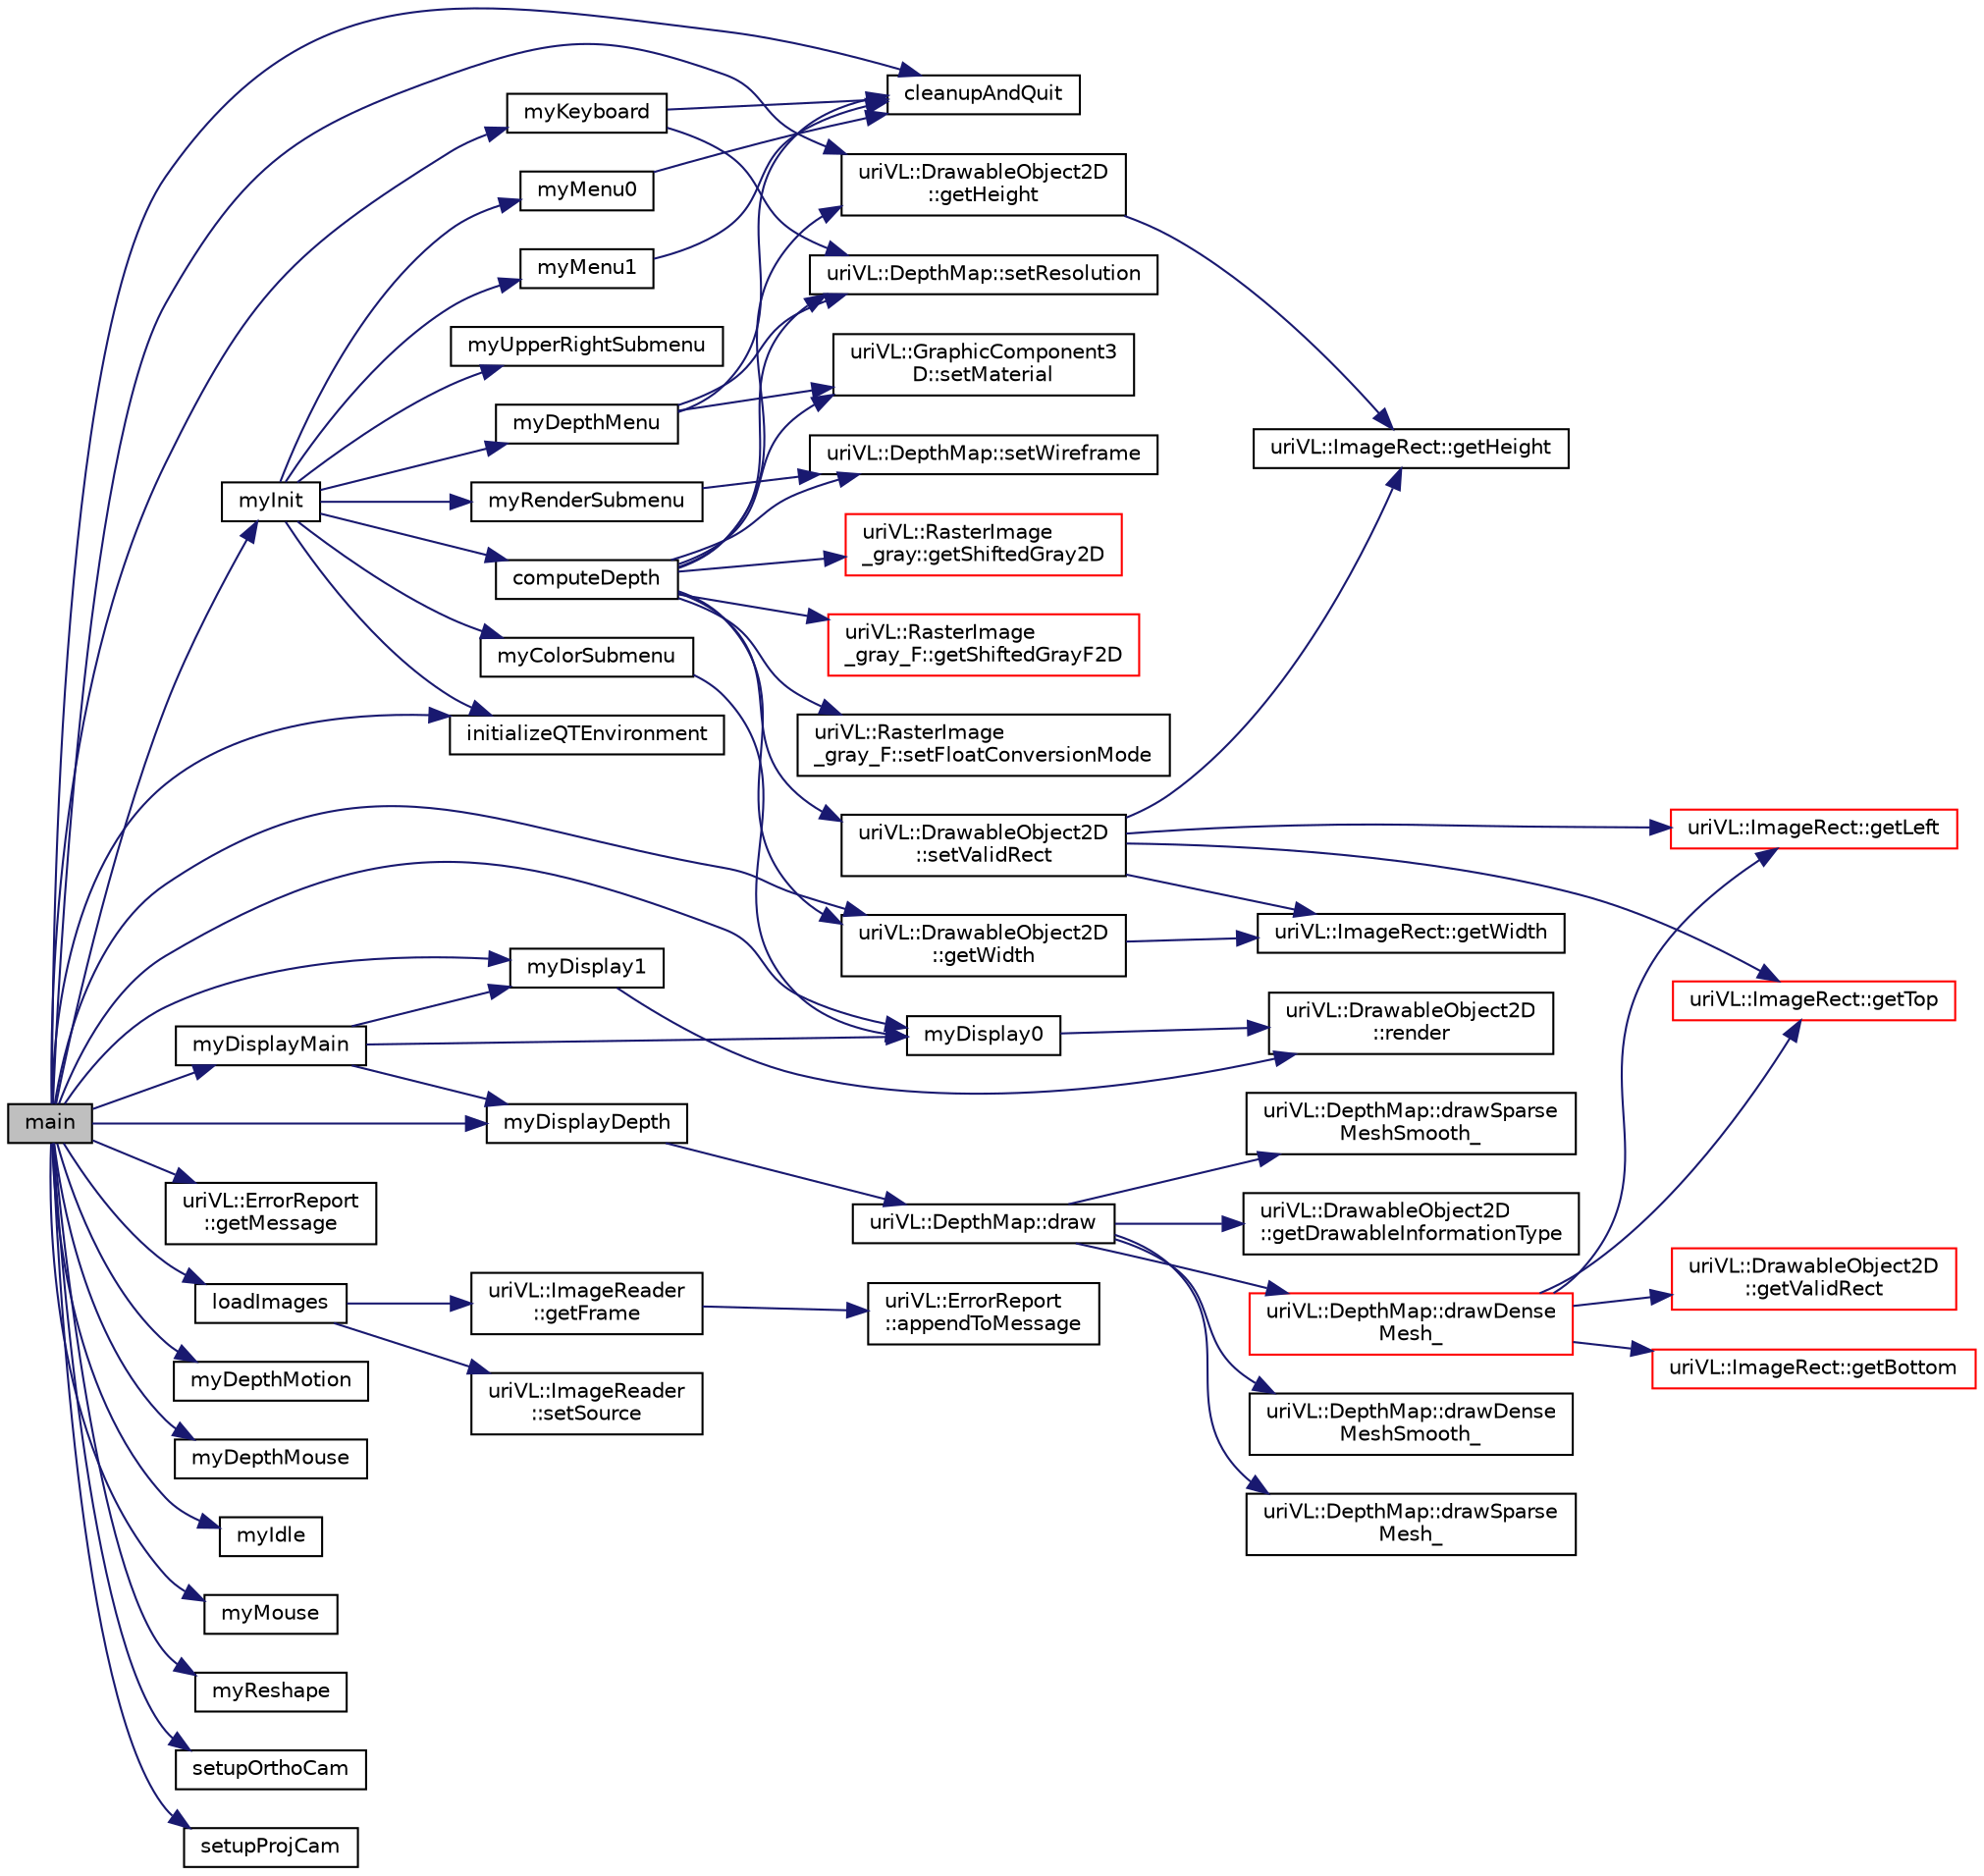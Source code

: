 digraph "main"
{
  edge [fontname="Helvetica",fontsize="10",labelfontname="Helvetica",labelfontsize="10"];
  node [fontname="Helvetica",fontsize="10",shape=record];
  rankdir="LR";
  Node1 [label="main",height=0.2,width=0.4,color="black", fillcolor="grey75", style="filled", fontcolor="black"];
  Node1 -> Node2 [color="midnightblue",fontsize="10",style="solid",fontname="Helvetica"];
  Node2 [label="cleanupAndQuit",height=0.2,width=0.4,color="black", fillcolor="white", style="filled",URL="$main__stereo_8cpp.html#ab5774c0c168c63ad4c75e9bf6f09e72b"];
  Node1 -> Node3 [color="midnightblue",fontsize="10",style="solid",fontname="Helvetica"];
  Node3 [label="uriVL::DrawableObject2D\l::getHeight",height=0.2,width=0.4,color="black", fillcolor="white", style="filled",URL="$classuriVL_1_1DrawableObject2D.html#a0fa48af9667c5a4b53bd2a9bf0eea240",tooltip="Returns the number of rows for the image. "];
  Node3 -> Node4 [color="midnightblue",fontsize="10",style="solid",fontname="Helvetica"];
  Node4 [label="uriVL::ImageRect::getHeight",height=0.2,width=0.4,color="black", fillcolor="white", style="filled",URL="$classuriVL_1_1ImageRect.html#aa757d85ab5d5230bc0ca53f5960e14f3",tooltip="Returns the height of the rectangle. "];
  Node1 -> Node5 [color="midnightblue",fontsize="10",style="solid",fontname="Helvetica"];
  Node5 [label="uriVL::ErrorReport\l::getMessage",height=0.2,width=0.4,color="black", fillcolor="white", style="filled",URL="$classuriVL_1_1ErrorReport.html#ab0e9a629dc8d1342f8c6078e5d5b2a1d",tooltip="When you call this, you&#39;re responsible for delete[]&#39;ing the returned pointer. "];
  Node1 -> Node6 [color="midnightblue",fontsize="10",style="solid",fontname="Helvetica"];
  Node6 [label="uriVL::DrawableObject2D\l::getWidth",height=0.2,width=0.4,color="black", fillcolor="white", style="filled",URL="$classuriVL_1_1DrawableObject2D.html#a01127dbd10a99cdbb7596e48539068c9",tooltip="Returns the number of columns for the image. "];
  Node6 -> Node7 [color="midnightblue",fontsize="10",style="solid",fontname="Helvetica"];
  Node7 [label="uriVL::ImageRect::getWidth",height=0.2,width=0.4,color="black", fillcolor="white", style="filled",URL="$classuriVL_1_1ImageRect.html#a1081dc6f638b33ebf30d0a43d51289ef",tooltip="Returns the width of the rectangle. "];
  Node1 -> Node8 [color="midnightblue",fontsize="10",style="solid",fontname="Helvetica"];
  Node8 [label="initializeQTEnvironment",height=0.2,width=0.4,color="black", fillcolor="white", style="filled",URL="$main__stereo_8cpp.html#a0672b041b5eec1b80073dbb043e6b625"];
  Node1 -> Node9 [color="midnightblue",fontsize="10",style="solid",fontname="Helvetica"];
  Node9 [label="loadImages",height=0.2,width=0.4,color="black", fillcolor="white", style="filled",URL="$main__stereo_8cpp.html#affea87debd68f6d9a9d24b7e0c043a1d"];
  Node9 -> Node10 [color="midnightblue",fontsize="10",style="solid",fontname="Helvetica"];
  Node10 [label="uriVL::ImageReader\l::getFrame",height=0.2,width=0.4,color="black", fillcolor="white", style="filled",URL="$classuriVL_1_1ImageReader.html#a1b063b6fc4451a0c59547f387085c0e1",tooltip="Get an image frame from the preselected source. "];
  Node10 -> Node11 [color="midnightblue",fontsize="10",style="solid",fontname="Helvetica"];
  Node11 [label="uriVL::ErrorReport\l::appendToMessage",height=0.2,width=0.4,color="black", fillcolor="white", style="filled",URL="$classuriVL_1_1ErrorReport.html#a65100d12091947d1df26c38f48058569",tooltip="Appends a string to the error message. "];
  Node9 -> Node12 [color="midnightblue",fontsize="10",style="solid",fontname="Helvetica"];
  Node12 [label="uriVL::ImageReader\l::setSource",height=0.2,width=0.4,color="black", fillcolor="white", style="filled",URL="$classuriVL_1_1ImageReader.html#aa8cff7b4cecfb9d356e20e16f201ada7",tooltip="Select the input image file via a dialog window. "];
  Node1 -> Node13 [color="midnightblue",fontsize="10",style="solid",fontname="Helvetica"];
  Node13 [label="myDepthMotion",height=0.2,width=0.4,color="black", fillcolor="white", style="filled",URL="$main__stereo_8cpp.html#acae56bfc5f803551c5a9cd6a938a9e71"];
  Node1 -> Node14 [color="midnightblue",fontsize="10",style="solid",fontname="Helvetica"];
  Node14 [label="myDepthMouse",height=0.2,width=0.4,color="black", fillcolor="white", style="filled",URL="$main__stereo_8cpp.html#adec171e9b36f6bfde87fd982caf8b827"];
  Node1 -> Node15 [color="midnightblue",fontsize="10",style="solid",fontname="Helvetica"];
  Node15 [label="myDisplay0",height=0.2,width=0.4,color="black", fillcolor="white", style="filled",URL="$main__stereo_8cpp.html#a203e370232115e0fd93fae4a255d9d7d"];
  Node15 -> Node16 [color="midnightblue",fontsize="10",style="solid",fontname="Helvetica"];
  Node16 [label="uriVL::DrawableObject2D\l::render",height=0.2,width=0.4,color="black", fillcolor="white", style="filled",URL="$classuriVL_1_1DrawableObject2D.html#ac8e503cfade891e7ac2a25467cb7d24a",tooltip="Renders the object at the default depth and (0, 0) location. "];
  Node1 -> Node17 [color="midnightblue",fontsize="10",style="solid",fontname="Helvetica"];
  Node17 [label="myDisplay1",height=0.2,width=0.4,color="black", fillcolor="white", style="filled",URL="$main__stereo_8cpp.html#a7af0867a250b60f1375c843341bc40b6"];
  Node17 -> Node16 [color="midnightblue",fontsize="10",style="solid",fontname="Helvetica"];
  Node1 -> Node18 [color="midnightblue",fontsize="10",style="solid",fontname="Helvetica"];
  Node18 [label="myDisplayDepth",height=0.2,width=0.4,color="black", fillcolor="white", style="filled",URL="$main__stereo_8cpp.html#a882ec2e639ebcc11b7edc99d207d0c50"];
  Node18 -> Node19 [color="midnightblue",fontsize="10",style="solid",fontname="Helvetica"];
  Node19 [label="uriVL::DepthMap::draw",height=0.2,width=0.4,color="black", fillcolor="white", style="filled",URL="$classuriVL_1_1DepthMap.html#a995aa3f9b71f2694667ea9b06a58a942",tooltip="Renders the depth map as a meshed surface. "];
  Node19 -> Node20 [color="midnightblue",fontsize="10",style="solid",fontname="Helvetica"];
  Node20 [label="uriVL::DrawableObject2D\l::getDrawableInformationType",height=0.2,width=0.4,color="black", fillcolor="white", style="filled",URL="$classuriVL_1_1DrawableObject2D.html#ae0f3b109096e3e4ffaa08881c3606ee1",tooltip="Returns the type of information stored in this object. "];
  Node19 -> Node21 [color="midnightblue",fontsize="10",style="solid",fontname="Helvetica"];
  Node21 [label="uriVL::DepthMap::drawDense\lMesh_",height=0.2,width=0.4,color="red", fillcolor="white", style="filled",URL="$classuriVL_1_1DepthMap.html#a7d9f00cd5df839ee1e999dede1eaaa8d",tooltip="Draws the triangular mesh of a dense map. "];
  Node21 -> Node22 [color="midnightblue",fontsize="10",style="solid",fontname="Helvetica"];
  Node22 [label="uriVL::DrawableObject2D\l::getValidRect",height=0.2,width=0.4,color="red", fillcolor="white", style="filled",URL="$classuriVL_1_1DrawableObject2D.html#ad654c2c5da02b3b20298c3eef4153874",tooltip="Returns the object&#39;s valid data rectangle. "];
  Node21 -> Node23 [color="midnightblue",fontsize="10",style="solid",fontname="Helvetica"];
  Node23 [label="uriVL::ImageRect::getTop",height=0.2,width=0.4,color="red", fillcolor="white", style="filled",URL="$classuriVL_1_1ImageRect.html#a2715b0a7b291354fd839a95ece0e0aba",tooltip="Returns the minimum y coordinate of the rectangle. "];
  Node21 -> Node24 [color="midnightblue",fontsize="10",style="solid",fontname="Helvetica"];
  Node24 [label="uriVL::ImageRect::getBottom",height=0.2,width=0.4,color="red", fillcolor="white", style="filled",URL="$classuriVL_1_1ImageRect.html#acb34c902550ecb25f7fa6ffb620aea71",tooltip="Returns the maximum y coordinate of the rectangle. "];
  Node21 -> Node25 [color="midnightblue",fontsize="10",style="solid",fontname="Helvetica"];
  Node25 [label="uriVL::ImageRect::getLeft",height=0.2,width=0.4,color="red", fillcolor="white", style="filled",URL="$classuriVL_1_1ImageRect.html#a38bd531df6bd6c4892bca1a690feda13",tooltip="Returns the minimum x coordinate of the rectangle. "];
  Node19 -> Node26 [color="midnightblue",fontsize="10",style="solid",fontname="Helvetica"];
  Node26 [label="uriVL::DepthMap::drawDense\lMeshSmooth_",height=0.2,width=0.4,color="black", fillcolor="white", style="filled",URL="$classuriVL_1_1DepthMap.html#a2cba3cb29bcf1082c2df3a9c14ae45b1",tooltip="Draws the smoothed triangular mesh of a dense map. "];
  Node19 -> Node27 [color="midnightblue",fontsize="10",style="solid",fontname="Helvetica"];
  Node27 [label="uriVL::DepthMap::drawSparse\lMesh_",height=0.2,width=0.4,color="black", fillcolor="white", style="filled",URL="$classuriVL_1_1DepthMap.html#a58cf021ff9106202cc642d42bccb61f6",tooltip="Draws the mesh of a sparse map. "];
  Node19 -> Node28 [color="midnightblue",fontsize="10",style="solid",fontname="Helvetica"];
  Node28 [label="uriVL::DepthMap::drawSparse\lMeshSmooth_",height=0.2,width=0.4,color="black", fillcolor="white", style="filled",URL="$classuriVL_1_1DepthMap.html#ad5b005caecbb534e31fd277994a1db9e",tooltip="Draws the smoothed mesh of a sparse map. "];
  Node1 -> Node29 [color="midnightblue",fontsize="10",style="solid",fontname="Helvetica"];
  Node29 [label="myDisplayMain",height=0.2,width=0.4,color="black", fillcolor="white", style="filled",URL="$main__stereo_8cpp.html#af86ee6d7809b6842c4e285d141d718a7"];
  Node29 -> Node15 [color="midnightblue",fontsize="10",style="solid",fontname="Helvetica"];
  Node29 -> Node17 [color="midnightblue",fontsize="10",style="solid",fontname="Helvetica"];
  Node29 -> Node18 [color="midnightblue",fontsize="10",style="solid",fontname="Helvetica"];
  Node1 -> Node30 [color="midnightblue",fontsize="10",style="solid",fontname="Helvetica"];
  Node30 [label="myIdle",height=0.2,width=0.4,color="black", fillcolor="white", style="filled",URL="$main__stereo_8cpp.html#a8b6b5874f18eb288af28f2ea8dc37afd"];
  Node1 -> Node31 [color="midnightblue",fontsize="10",style="solid",fontname="Helvetica"];
  Node31 [label="myInit",height=0.2,width=0.4,color="black", fillcolor="white", style="filled",URL="$main__stereo_8cpp.html#a35ad71b5b0301bcce40c299807524efc"];
  Node31 -> Node8 [color="midnightblue",fontsize="10",style="solid",fontname="Helvetica"];
  Node31 -> Node32 [color="midnightblue",fontsize="10",style="solid",fontname="Helvetica"];
  Node32 [label="myColorSubmenu",height=0.2,width=0.4,color="black", fillcolor="white", style="filled",URL="$main__stereo_8cpp.html#a33f0722893747f30dfcdb48716af6b62"];
  Node32 -> Node15 [color="midnightblue",fontsize="10",style="solid",fontname="Helvetica"];
  Node31 -> Node33 [color="midnightblue",fontsize="10",style="solid",fontname="Helvetica"];
  Node33 [label="myMenu0",height=0.2,width=0.4,color="black", fillcolor="white", style="filled",URL="$main__stereo_8cpp.html#aa3bd712996df6a5272a6392b8d54d6b2"];
  Node33 -> Node2 [color="midnightblue",fontsize="10",style="solid",fontname="Helvetica"];
  Node31 -> Node34 [color="midnightblue",fontsize="10",style="solid",fontname="Helvetica"];
  Node34 [label="myUpperRightSubmenu",height=0.2,width=0.4,color="black", fillcolor="white", style="filled",URL="$main__stereo_8cpp.html#aac5e54eeace2ca67e08c1128cd358f08"];
  Node31 -> Node35 [color="midnightblue",fontsize="10",style="solid",fontname="Helvetica"];
  Node35 [label="myMenu1",height=0.2,width=0.4,color="black", fillcolor="white", style="filled",URL="$main__stereo_8cpp.html#ac20ee506cb0074ea48fdb732bdfdc012"];
  Node35 -> Node2 [color="midnightblue",fontsize="10",style="solid",fontname="Helvetica"];
  Node31 -> Node36 [color="midnightblue",fontsize="10",style="solid",fontname="Helvetica"];
  Node36 [label="myRenderSubmenu",height=0.2,width=0.4,color="black", fillcolor="white", style="filled",URL="$main__stereo_8cpp.html#ab2499e07f45795e23d16dcee0375a268"];
  Node36 -> Node37 [color="midnightblue",fontsize="10",style="solid",fontname="Helvetica"];
  Node37 [label="uriVL::DepthMap::setWireframe",height=0.2,width=0.4,color="black", fillcolor="white", style="filled",URL="$classuriVL_1_1DepthMap.html#a31e0022991ffd380df439a994f80a21a",tooltip="Indicates whether or not the depth map should be rendered in wireframe. "];
  Node31 -> Node38 [color="midnightblue",fontsize="10",style="solid",fontname="Helvetica"];
  Node38 [label="myDepthMenu",height=0.2,width=0.4,color="black", fillcolor="white", style="filled",URL="$main__stereo_8cpp.html#a99dbde581cca12c519e20b022d5ddf66"];
  Node38 -> Node2 [color="midnightblue",fontsize="10",style="solid",fontname="Helvetica"];
  Node38 -> Node39 [color="midnightblue",fontsize="10",style="solid",fontname="Helvetica"];
  Node39 [label="uriVL::DepthMap::setResolution",height=0.2,width=0.4,color="black", fillcolor="white", style="filled",URL="$classuriVL_1_1DepthMap.html#a96aef5f297665c29cdf9021b6afaffa9",tooltip="Sets the resolution for the rendering of the mesh. "];
  Node38 -> Node40 [color="midnightblue",fontsize="10",style="solid",fontname="Helvetica"];
  Node40 [label="uriVL::GraphicComponent3\lD::setMaterial",height=0.2,width=0.4,color="black", fillcolor="white", style="filled",URL="$classuriVL_1_1GraphicComponent3D.html#a4568ec154a1b54c6fd9f5467f4a52120"];
  Node31 -> Node41 [color="midnightblue",fontsize="10",style="solid",fontname="Helvetica"];
  Node41 [label="computeDepth",height=0.2,width=0.4,color="black", fillcolor="white", style="filled",URL="$main__stereo_8cpp.html#aea54d057f1351377e9c5c291ac070aad"];
  Node41 -> Node3 [color="midnightblue",fontsize="10",style="solid",fontname="Helvetica"];
  Node41 -> Node42 [color="midnightblue",fontsize="10",style="solid",fontname="Helvetica"];
  Node42 [label="uriVL::RasterImage\l_gray::getShiftedGray2D",height=0.2,width=0.4,color="red", fillcolor="white", style="filled",URL="$classuriVL_1_1RasterImage__gray.html#a837bf18ff95fcdd6268109f5aedb9dfa",tooltip="Returns the shifted 8-bit gray-level base raster as a read-only 2D array. "];
  Node41 -> Node43 [color="midnightblue",fontsize="10",style="solid",fontname="Helvetica"];
  Node43 [label="uriVL::RasterImage\l_gray_F::getShiftedGrayF2D",height=0.2,width=0.4,color="red", fillcolor="white", style="filled",URL="$classuriVL_1_1RasterImage__gray__F.html#a73b583866ed300dc55d18516330b3e46",tooltip="Returns the shifted float gray-level raster for this image as a read-only 2D array. "];
  Node41 -> Node6 [color="midnightblue",fontsize="10",style="solid",fontname="Helvetica"];
  Node41 -> Node44 [color="midnightblue",fontsize="10",style="solid",fontname="Helvetica"];
  Node44 [label="uriVL::RasterImage\l_gray_F::setFloatConversionMode",height=0.2,width=0.4,color="black", fillcolor="white", style="filled",URL="$classuriVL_1_1RasterImage__gray__F.html#afc47ce2ce7f6780f034236373b844989",tooltip="Sets an individual conversion mode from float to gray for this image. "];
  Node41 -> Node40 [color="midnightblue",fontsize="10",style="solid",fontname="Helvetica"];
  Node41 -> Node39 [color="midnightblue",fontsize="10",style="solid",fontname="Helvetica"];
  Node41 -> Node45 [color="midnightblue",fontsize="10",style="solid",fontname="Helvetica"];
  Node45 [label="uriVL::DrawableObject2D\l::setValidRect",height=0.2,width=0.4,color="black", fillcolor="white", style="filled",URL="$classuriVL_1_1DrawableObject2D.html#ac59493b368737b7b52eae441ecdbc95b",tooltip="Sets a new valid data rectangle for the drawable object. "];
  Node45 -> Node25 [color="midnightblue",fontsize="10",style="solid",fontname="Helvetica"];
  Node45 -> Node23 [color="midnightblue",fontsize="10",style="solid",fontname="Helvetica"];
  Node45 -> Node7 [color="midnightblue",fontsize="10",style="solid",fontname="Helvetica"];
  Node45 -> Node4 [color="midnightblue",fontsize="10",style="solid",fontname="Helvetica"];
  Node41 -> Node37 [color="midnightblue",fontsize="10",style="solid",fontname="Helvetica"];
  Node1 -> Node46 [color="midnightblue",fontsize="10",style="solid",fontname="Helvetica"];
  Node46 [label="myKeyboard",height=0.2,width=0.4,color="black", fillcolor="white", style="filled",URL="$main__stereo_8cpp.html#a2380242ef771b5a0d59cce4a680dc9df"];
  Node46 -> Node2 [color="midnightblue",fontsize="10",style="solid",fontname="Helvetica"];
  Node46 -> Node39 [color="midnightblue",fontsize="10",style="solid",fontname="Helvetica"];
  Node1 -> Node47 [color="midnightblue",fontsize="10",style="solid",fontname="Helvetica"];
  Node47 [label="myMouse",height=0.2,width=0.4,color="black", fillcolor="white", style="filled",URL="$main__stereo_8cpp.html#a9bc4be0bf730d5bb02788a3969a9cdfa"];
  Node1 -> Node48 [color="midnightblue",fontsize="10",style="solid",fontname="Helvetica"];
  Node48 [label="myReshape",height=0.2,width=0.4,color="black", fillcolor="white", style="filled",URL="$main__stereo_8cpp.html#ae659bda7aa3ae9f52f7fed05f3c900fb"];
  Node1 -> Node49 [color="midnightblue",fontsize="10",style="solid",fontname="Helvetica"];
  Node49 [label="setupOrthoCam",height=0.2,width=0.4,color="black", fillcolor="white", style="filled",URL="$main__stereo_8cpp.html#a63754419aeda022dcd6db14eaddd530f"];
  Node1 -> Node50 [color="midnightblue",fontsize="10",style="solid",fontname="Helvetica"];
  Node50 [label="setupProjCam",height=0.2,width=0.4,color="black", fillcolor="white", style="filled",URL="$main__stereo_8cpp.html#a881d27c2097d379755d772a642d42855"];
}
